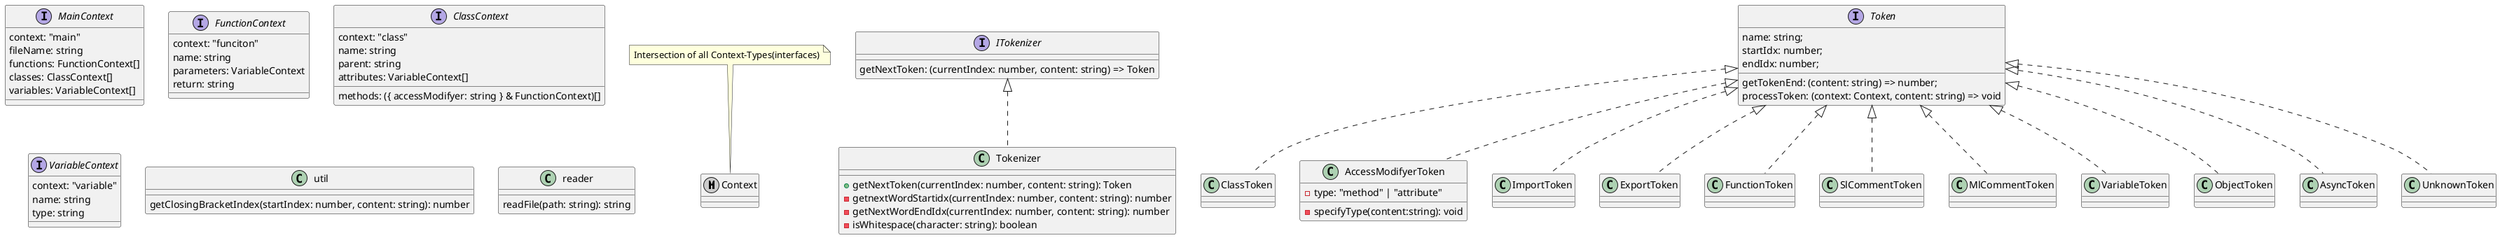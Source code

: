@startuml

metaclass Context {}
note top of Context : Intersection of all Context-Types(interfaces)

interface MainContext {
	context: "main"
	fileName: string
	functions: FunctionContext[]
	classes: ClassContext[]
	variables: VariableContext[]
}

interface FunctionContext {
	context: "funciton"
	name: string
	parameters: VariableContext
	return: string
}

interface ClassContext {
	context: "class"
	name: string
	parent: string
	attributes: VariableContext[]
	methods: ({ accessModifyer: string } & FunctionContext)[]
}

interface VariableContext {
	context: "variable"
	name: string
	type: string
}


interface ITokenizer {
	getNextToken: (currentIndex: number, content: string) => Token
}

class Tokenizer implements ITokenizer {
	+getNextToken(currentIndex: number, content: string): Token
	-getnextWordStartidx(currentIndex: number, content: string): number
	-getNextWordEndIdx(currentIndex: number, content: string): number
	-isWhitespace(character: string): boolean
}


interface Token {
	name: string;
	startIdx: number;
	endIdx: number;
	getTokenEnd: (content: string) => number;
	processToken: (context: Context, content: string) => void
}

class ClassToken implements Token {

}

class AccessModifyerToken implements Token {
	-type: "method" | "attribute"
	-specifyType(content:string): void
}

class ImportToken implements Token {}
class ExportToken implements Token {}
class FunctionToken implements Token {}
class SlCommentToken implements Token {}
class MlCommentToken implements Token {}
class VariableToken implements Token {}
class ObjectToken implements Token {}
class AsyncToken implements Token {}
class UnknownToken implements Token {}


class util {
	getClosingBracketIndex(startIndex: number, content: string): number
}

class reader {
	readFile(path: string): string
}

@enduml
